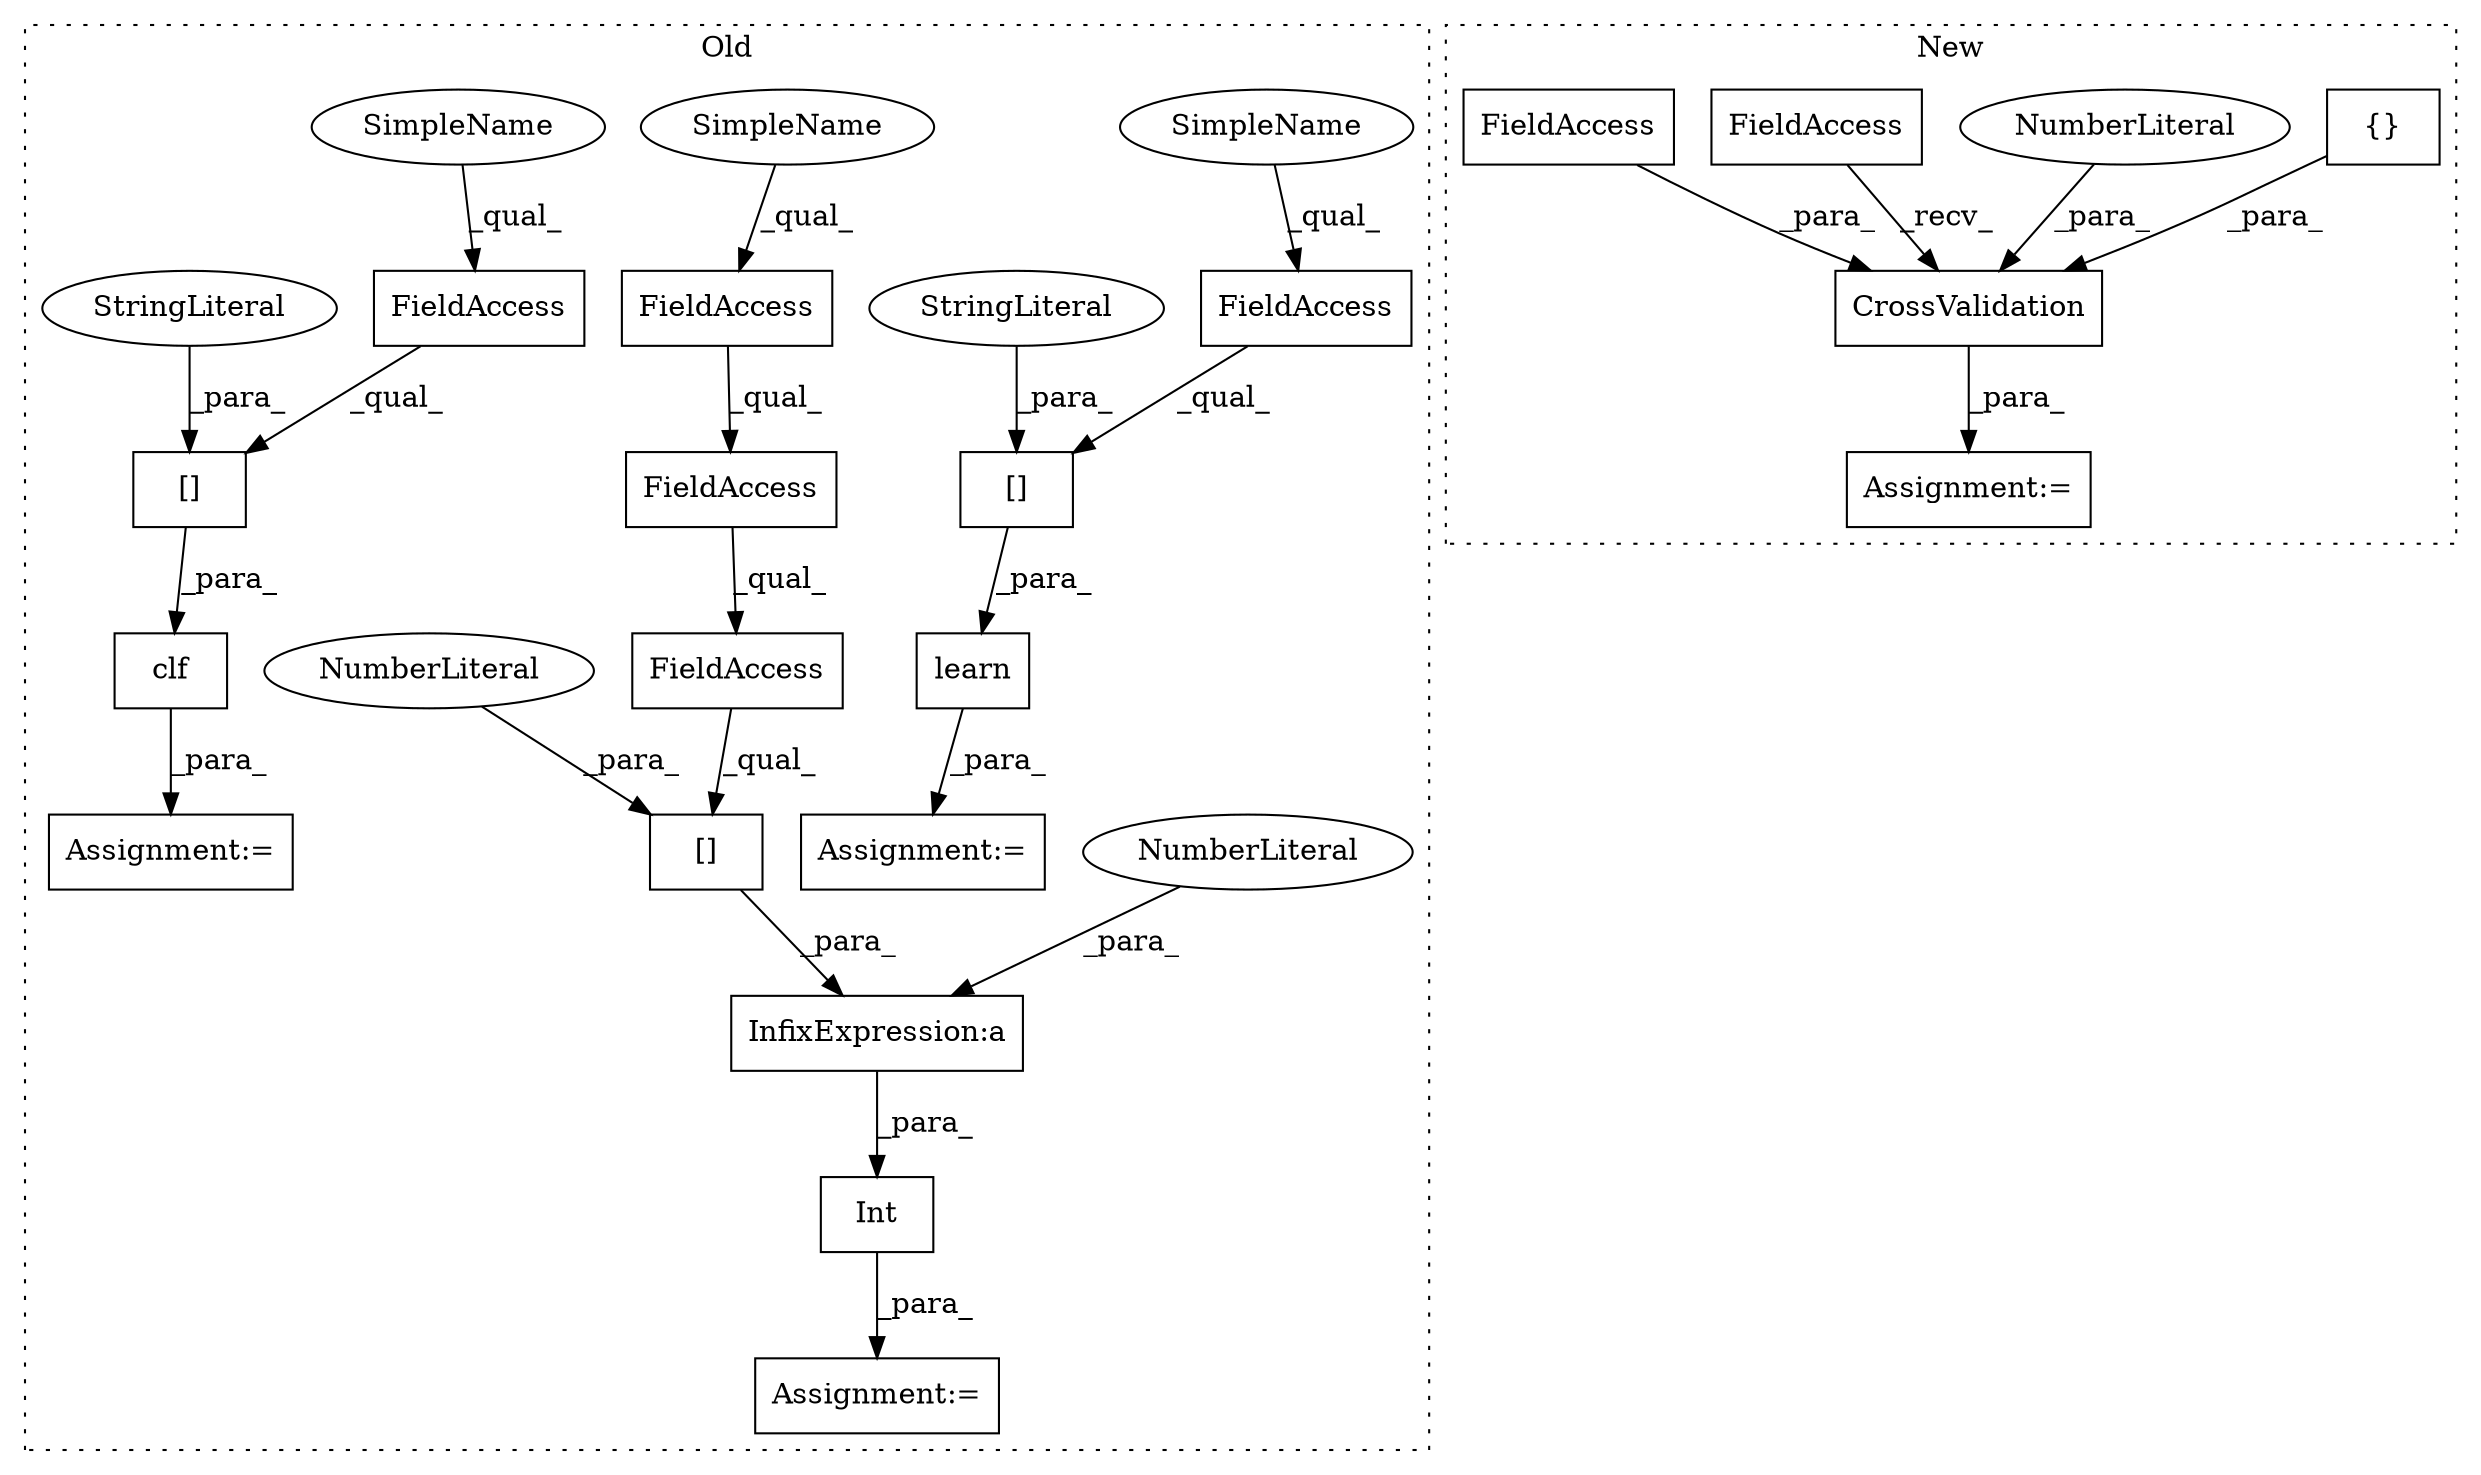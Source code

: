 digraph G {
subgraph cluster0 {
1 [label="learn" a="32" s="1473,1507" l="6,1" shape="box"];
6 [label="Assignment:=" a="7" s="1472" l="1" shape="box"];
8 [label="[]" a="2" s="1479,1506" l="10,1" shape="box"];
10 [label="FieldAccess" a="22" s="1479" l="9" shape="box"];
11 [label="FieldAccess" a="22" s="1520" l="9" shape="box"];
12 [label="[]" a="2" s="1520,1547" l="10,1" shape="box"];
13 [label="FieldAccess" a="22" s="1412" l="9" shape="box"];
14 [label="FieldAccess" a="22" s="1412" l="11" shape="box"];
15 [label="FieldAccess" a="22" s="1412" l="17" shape="box"];
16 [label="[]" a="2" s="1412,1431" l="18,1" shape="box"];
17 [label="InfixExpression:a" a="27" s="1409" l="3" shape="box"];
18 [label="NumberLiteral" a="34" s="1406" l="3" shape="ellipse"];
19 [label="NumberLiteral" a="34" s="1430" l="1" shape="ellipse"];
20 [label="clf" a="32" s="1516,1548" l="4,1" shape="box"];
21 [label="Assignment:=" a="7" s="1401" l="1" shape="box"];
22 [label="Assignment:=" a="7" s="1515" l="1" shape="box"];
23 [label="StringLiteral" a="45" s="1489" l="17" shape="ellipse"];
24 [label="StringLiteral" a="45" s="1530" l="17" shape="ellipse"];
25 [label="Int" a="32" s="1402,1432" l="4,1" shape="box"];
26 [label="SimpleName" a="42" s="1479" l="4" shape="ellipse"];
27 [label="SimpleName" a="42" s="1412" l="4" shape="ellipse"];
28 [label="SimpleName" a="42" s="1520" l="4" shape="ellipse"];
label = "Old";
style="dotted";
}
subgraph cluster1 {
2 [label="CrossValidation" a="32" s="1256,1300" l="16,1" shape="box"];
3 [label="{}" a="4" s="1291,1297" l="1,1" shape="box"];
4 [label="NumberLiteral" a="34" s="1299" l="1" shape="ellipse"];
5 [label="Assignment:=" a="7" s="1237" l="1" shape="box"];
7 [label="FieldAccess" a="22" s="1238" l="17" shape="box"];
9 [label="FieldAccess" a="22" s="1272" l="9" shape="box"];
label = "New";
style="dotted";
}
1 -> 6 [label="_para_"];
2 -> 5 [label="_para_"];
3 -> 2 [label="_para_"];
4 -> 2 [label="_para_"];
7 -> 2 [label="_recv_"];
8 -> 1 [label="_para_"];
9 -> 2 [label="_para_"];
10 -> 8 [label="_qual_"];
11 -> 12 [label="_qual_"];
12 -> 20 [label="_para_"];
13 -> 14 [label="_qual_"];
14 -> 15 [label="_qual_"];
15 -> 16 [label="_qual_"];
16 -> 17 [label="_para_"];
17 -> 25 [label="_para_"];
18 -> 17 [label="_para_"];
19 -> 16 [label="_para_"];
20 -> 22 [label="_para_"];
23 -> 8 [label="_para_"];
24 -> 12 [label="_para_"];
25 -> 21 [label="_para_"];
26 -> 10 [label="_qual_"];
27 -> 13 [label="_qual_"];
28 -> 11 [label="_qual_"];
}